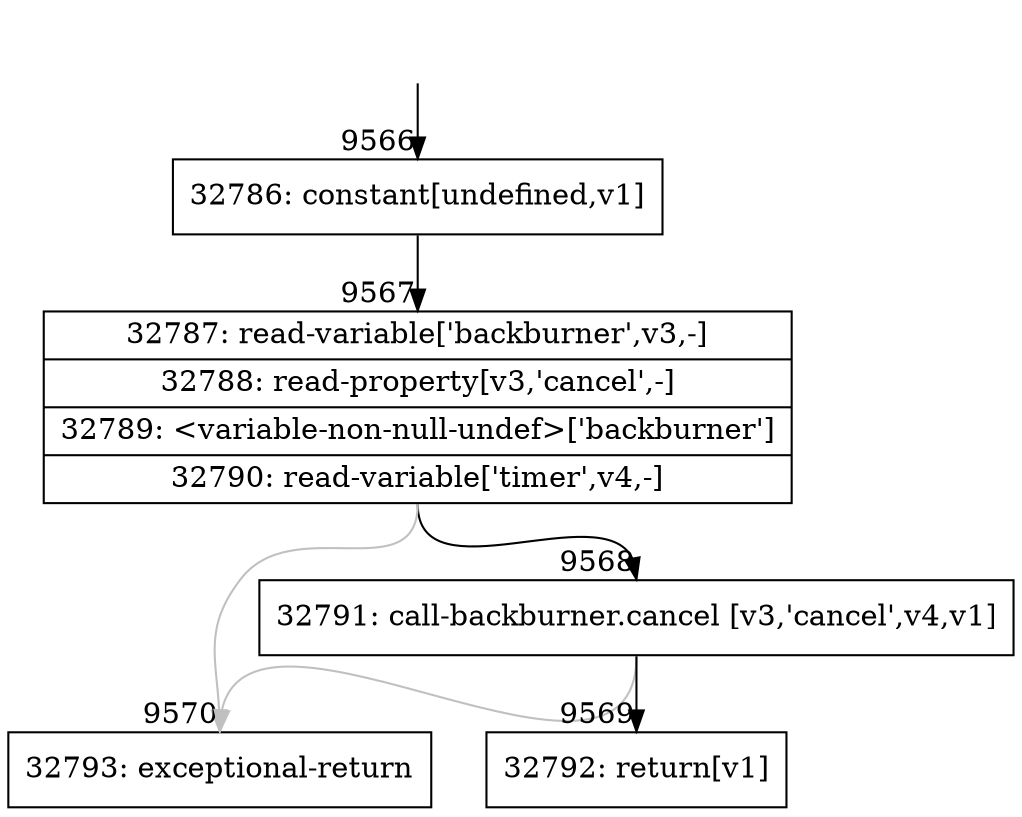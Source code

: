 digraph {
rankdir="TD"
BB_entry807[shape=none,label=""];
BB_entry807 -> BB9566 [tailport=s, headport=n, headlabel="    9566"]
BB9566 [shape=record label="{32786: constant[undefined,v1]}" ] 
BB9566 -> BB9567 [tailport=s, headport=n, headlabel="      9567"]
BB9567 [shape=record label="{32787: read-variable['backburner',v3,-]|32788: read-property[v3,'cancel',-]|32789: \<variable-non-null-undef\>['backburner']|32790: read-variable['timer',v4,-]}" ] 
BB9567 -> BB9568 [tailport=s, headport=n, headlabel="      9568"]
BB9567 -> BB9570 [tailport=s, headport=n, color=gray, headlabel="      9570"]
BB9568 [shape=record label="{32791: call-backburner.cancel [v3,'cancel',v4,v1]}" ] 
BB9568 -> BB9569 [tailport=s, headport=n, headlabel="      9569"]
BB9568 -> BB9570 [tailport=s, headport=n, color=gray]
BB9569 [shape=record label="{32792: return[v1]}" ] 
BB9570 [shape=record label="{32793: exceptional-return}" ] 
//#$~ 17166
}
